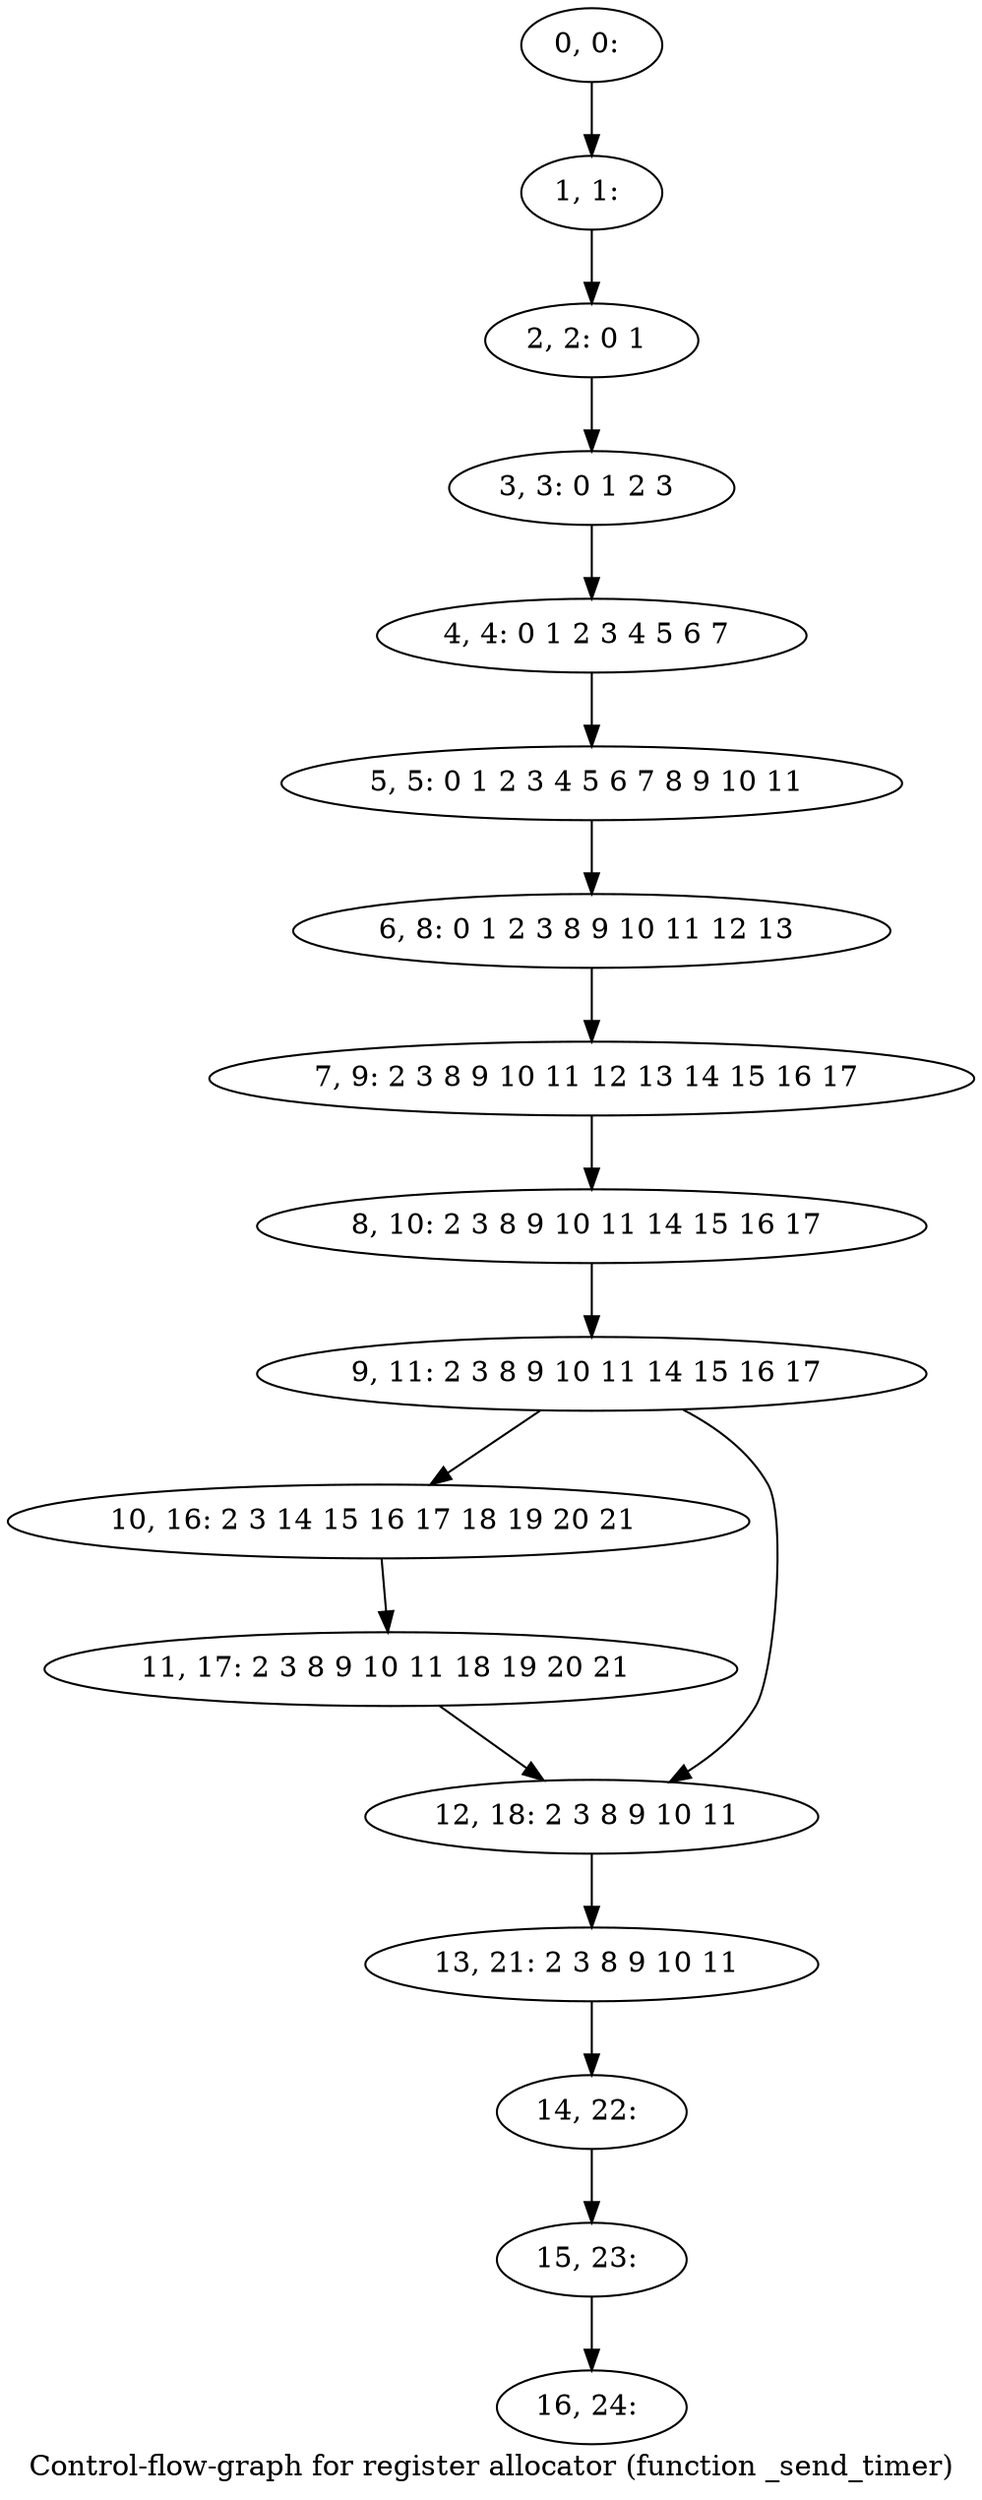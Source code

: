 digraph G {
graph [label="Control-flow-graph for register allocator (function _send_timer)"]
0[label="0, 0: "];
1[label="1, 1: "];
2[label="2, 2: 0 1 "];
3[label="3, 3: 0 1 2 3 "];
4[label="4, 4: 0 1 2 3 4 5 6 7 "];
5[label="5, 5: 0 1 2 3 4 5 6 7 8 9 10 11 "];
6[label="6, 8: 0 1 2 3 8 9 10 11 12 13 "];
7[label="7, 9: 2 3 8 9 10 11 12 13 14 15 16 17 "];
8[label="8, 10: 2 3 8 9 10 11 14 15 16 17 "];
9[label="9, 11: 2 3 8 9 10 11 14 15 16 17 "];
10[label="10, 16: 2 3 14 15 16 17 18 19 20 21 "];
11[label="11, 17: 2 3 8 9 10 11 18 19 20 21 "];
12[label="12, 18: 2 3 8 9 10 11 "];
13[label="13, 21: 2 3 8 9 10 11 "];
14[label="14, 22: "];
15[label="15, 23: "];
16[label="16, 24: "];
0->1 ;
1->2 ;
2->3 ;
3->4 ;
4->5 ;
5->6 ;
6->7 ;
7->8 ;
8->9 ;
9->10 ;
9->12 ;
10->11 ;
11->12 ;
12->13 ;
13->14 ;
14->15 ;
15->16 ;
}
